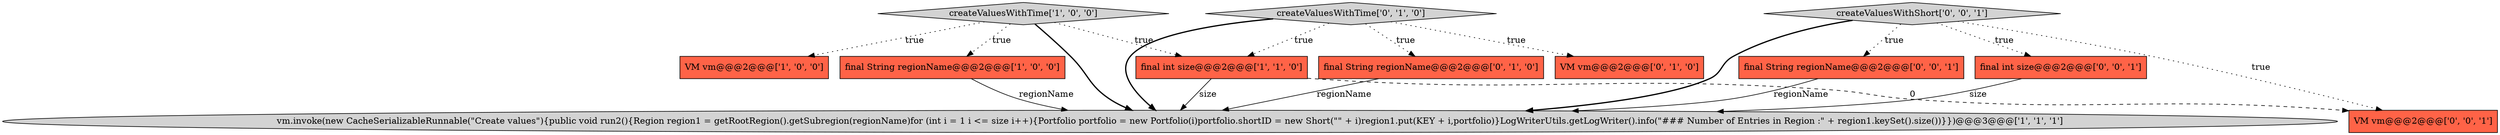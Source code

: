 digraph {
7 [style = filled, label = "createValuesWithTime['0', '1', '0']", fillcolor = lightgray, shape = diamond image = "AAA0AAABBB2BBB"];
1 [style = filled, label = "VM vm@@@2@@@['1', '0', '0']", fillcolor = tomato, shape = box image = "AAA0AAABBB1BBB"];
2 [style = filled, label = "createValuesWithTime['1', '0', '0']", fillcolor = lightgray, shape = diamond image = "AAA0AAABBB1BBB"];
9 [style = filled, label = "createValuesWithShort['0', '0', '1']", fillcolor = lightgray, shape = diamond image = "AAA0AAABBB3BBB"];
8 [style = filled, label = "final String regionName@@@2@@@['0', '0', '1']", fillcolor = tomato, shape = box image = "AAA0AAABBB3BBB"];
3 [style = filled, label = "final String regionName@@@2@@@['1', '0', '0']", fillcolor = tomato, shape = box image = "AAA0AAABBB1BBB"];
6 [style = filled, label = "VM vm@@@2@@@['0', '1', '0']", fillcolor = tomato, shape = box image = "AAA0AAABBB2BBB"];
4 [style = filled, label = "final int size@@@2@@@['1', '1', '0']", fillcolor = tomato, shape = box image = "AAA0AAABBB1BBB"];
10 [style = filled, label = "final int size@@@2@@@['0', '0', '1']", fillcolor = tomato, shape = box image = "AAA0AAABBB3BBB"];
5 [style = filled, label = "final String regionName@@@2@@@['0', '1', '0']", fillcolor = tomato, shape = box image = "AAA0AAABBB2BBB"];
0 [style = filled, label = "vm.invoke(new CacheSerializableRunnable(\"Create values\"){public void run2(){Region region1 = getRootRegion().getSubregion(regionName)for (int i = 1 i <= size i++){Portfolio portfolio = new Portfolio(i)portfolio.shortID = new Short(\"\" + i)region1.put(KEY + i,portfolio)}LogWriterUtils.getLogWriter().info(\"### Number of Entries in Region :\" + region1.keySet().size())}})@@@3@@@['1', '1', '1']", fillcolor = lightgray, shape = ellipse image = "AAA0AAABBB1BBB"];
11 [style = filled, label = "VM vm@@@2@@@['0', '0', '1']", fillcolor = tomato, shape = box image = "AAA0AAABBB3BBB"];
10->0 [style = solid, label="size"];
9->11 [style = dotted, label="true"];
8->0 [style = solid, label="regionName"];
2->1 [style = dotted, label="true"];
2->0 [style = bold, label=""];
9->8 [style = dotted, label="true"];
4->11 [style = dashed, label="0"];
7->4 [style = dotted, label="true"];
2->3 [style = dotted, label="true"];
2->4 [style = dotted, label="true"];
4->0 [style = solid, label="size"];
9->0 [style = bold, label=""];
7->6 [style = dotted, label="true"];
7->0 [style = bold, label=""];
9->10 [style = dotted, label="true"];
3->0 [style = solid, label="regionName"];
7->5 [style = dotted, label="true"];
5->0 [style = solid, label="regionName"];
}
